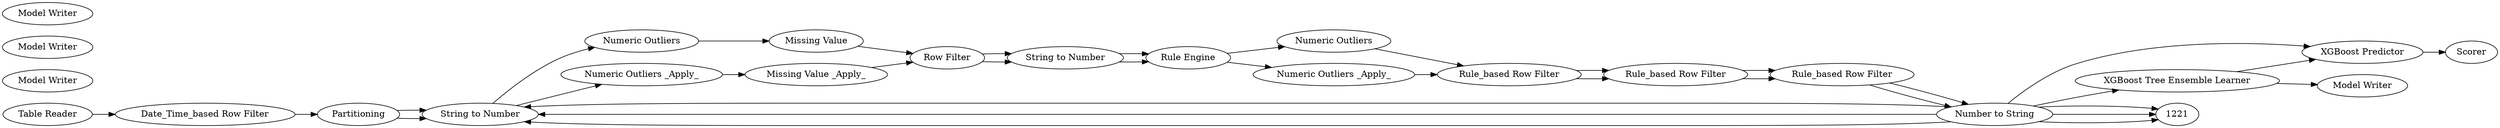 digraph {
	219 [label=Partitioning]
	13 [label="Rule_based Row Filter"]
	159 [label="Numeric Outliers"]
	161 [label="Rule Engine"]
	162 [label="String to Number"]
	164 [label="Numeric Outliers"]
	227 [label="String to Number"]
	229 [label="Row Filter"]
	230 [label="Rule_based Row Filter"]
	231 [label="Rule_based Row Filter"]
	232 [label="Missing Value"]
	234 [label="Number to String"]
	13 [label="Rule_based Row Filter"]
	161 [label="Rule Engine"]
	162 [label="String to Number"]
	227 [label="String to Number"]
	229 [label="Row Filter"]
	230 [label="Rule_based Row Filter"]
	231 [label="Rule_based Row Filter"]
	234 [label="Number to String"]
	235 [label="Numeric Outliers _Apply_"]
	236 [label="Numeric Outliers _Apply_"]
	237 [label="Missing Value _Apply_"]
	1164 [label="Date_Time_based Row Filter"]
	1213 [label="XGBoost Tree Ensemble Learner"]
	1214 [label="XGBoost Predictor"]
	1215 [label="Table Reader"]
	1216 [label=Scorer]
	1217 [label="Model Writer"]
	1218 [label="Model Writer"]
	1219 [label="Model Writer"]
	1220 [label="Model Writer"]
	13 -> 230
	159 -> 13
	161 -> 159
	162 -> 161
	164 -> 232
	227 -> 164
	229 -> 162
	230 -> 231
	231 -> 234
	232 -> 229
	13 -> 230
	161 -> 236
	162 -> 161
	227 -> 235
	229 -> 162
	230 -> 231
	231 -> 234
	235 -> 237
	236 -> 13
	237 -> 229
	219 -> 227
	219 -> 227
	234 -> 227
	234 -> 227
	234 -> 227
	234 -> 1221
	234 -> 1221
	234 -> 1221
	234 -> 1213
	234 -> 1214
	1164 -> 219
	1213 -> 1214
	1213 -> 1217
	1214 -> 1216
	1215 -> 1164
	rankdir=LR
}
